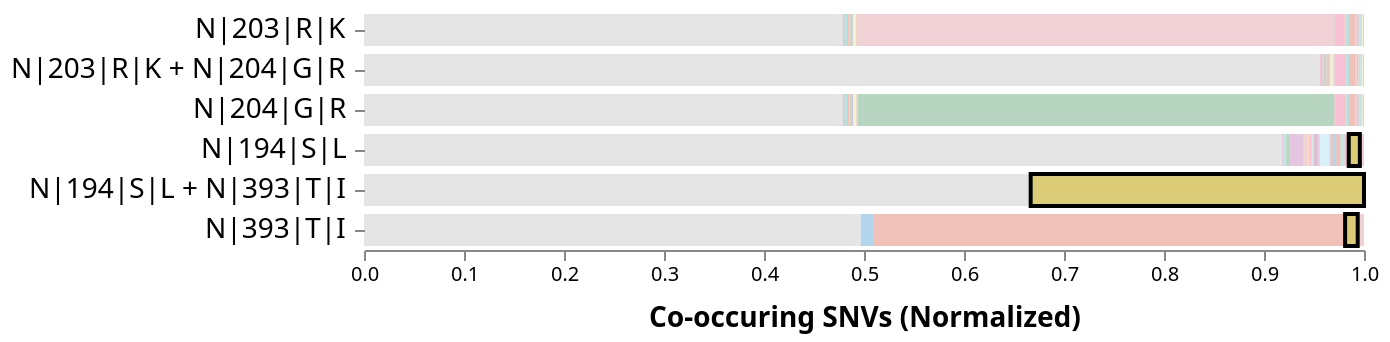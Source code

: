{
  "$schema": "https://vega.github.io/schema/vega/v5.json",
  "description": "A basic stacked bar chart example.",
  "width": 500,
  "padding": 5,
  "autosize": "pad",

  "signals": [
    { "name": "rangeStep", "value": 20 },
    { "name": "innerPadding", "value": 0.2 },
    { "name": "outerPadding", "value": 0.1 },
    { "name": "stackOffset", "value": "normalize" },
    { "name": "xLabel", "value": "Co-occuring SNVs (Normalized)" },
    { "name": "xFormat", "value": "s" },
    {
      "name": "hoverGroup",
      "value": null,
      "on": [
        {
          "events": "@combibars:mouseover!",
          "update": "{group: datum.snv}"
        },
        {
          "events": "@combibars:mouseout!",
          "update": "null"
        }
      ]
    },
    { "name": "height", "update": "yExtent[1]" },
    {
      "name": "clearGroup",
      "value": true,
      "comment": "If clicking on anything but a combi bar, then clear the selection (by clearing the 'selection' data object)",
      "on": [
        {
          "events": "mouseup[!event.item]",
          "update": "true",
          "force": true
        }
      ]
    },
    {
      "name": "shiftGroup",
      "value": false,
      "comment": "Track whether or not the shift key is pressed. Used to select multiple combis by holding down shift before clicking",
      "on": [
        {
          "events": "@combibars:click",
          "update": "event.shiftKey",
          "force": true
        }
      ]
    },
    {
      "name": "clickedGroups",
      "value": null,
      "comment": "Track clicks on the combi bars, for selection purposes",
      "on": [
        {
          "events": "@combibars:click",
          "update": "{group: datum.snv}",
          "force": true
        }
      ]
    }
  ],

  "data": [
    {
      "name": "selectedGroups",
      "values": [
        {"group": "N|62|E|V"}
      ],
      "on": [
        { "trigger": "clearGroup", "remove": true },
        { "trigger": "!shiftGroup", "remove": true },
        { "trigger": "!shiftGroup && clickedGroups", "insert": "clickedGroups" },
        { "trigger": "shiftGroup && clickedGroups", "toggle": "clickedGroups" }
      ]
    },
    {
      "name": "cooccurrence_data",
      "format": {
        "parse": {
          "combi": "string",
          "snv": "string",
          "count": "number"
        }
      },
      "values": [{"combi":"N|203|R|K","snv":"None","color":"#AAA","count":2084},{"combi":"N|203|R|K","snv":"N|204|G|R","color":"#cc6677","count":2077},{"combi":"N|203|R|K","snv":"N|292|I|T","color":"#cc3311","count":25},{"combi":"N|203|R|K","snv":"N|366|T|I","color":"#009988","count":2},{"combi":"N|203|R|K","snv":"N|151|P|S","color":"#ee3377","count":1},{"combi":"N|203|R|K","snv":"N|191|R|L","color":"#44aa99","count":1},{"combi":"N|203|R|K","snv":"N|193|S|I","color":"#ddcc77","count":13},{"combi":"N|203|R|K","snv":"N|30|G|R","color":"#cc6677","count":7},{"combi":"N|203|R|K","snv":"N|232|S|T","color":"#ddcc77","count":1},{"combi":"N|203|R|K","snv":"N|187|S|L","color":"#cc6677","count":1},{"combi":"N|203|R|K","snv":"N|243|G|C","color":"#44aa99","count":3},{"combi":"N|203|R|K","snv":"N|80|P|S","color":"#aa4499","count":1},{"combi":"N|203|R|K","snv":"N|300|H|Q","color":"#44aa99","count":1},{"combi":"N|203|R|K","snv":"N|103|D|Y","color":"#ddcc77","count":1},{"combi":"N|203|R|K","snv":"N|169|K|R","color":"#cc3311","count":4},{"combi":"N|203|R|K","snv":"N|185|R|C","color":"#332288","count":1},{"combi":"N|203|R|K","snv":"N|416|S|L","color":"#ddcc77","count":1},{"combi":"N|203|R|K","snv":"N|144|D|H","color":"#999933","count":1},{"combi":"N|203|R|K","snv":"N|182|A|S","color":"#009988","count":4},{"combi":"N|203|R|K","snv":"N|229|Q|H","color":"#ee3377","count":41},{"combi":"N|203|R|K","snv":"N|24|T|I","color":"#aa4499","count":1},{"combi":"N|203|R|K","snv":"N|37|S|L","color":"#aa4499","count":1},{"combi":"N|203|R|K","snv":"N|208|A|G","color":"#cc3311","count":1},{"combi":"N|203|R|K","snv":"N|156|A|S","color":"#117733","count":3},{"combi":"N|203|R|K","snv":"N|385|R|I","color":"#999933","count":1},{"combi":"N|203|R|K","snv":"N|93|R|L","color":"#44aa99","count":1},{"combi":"N|203|R|K","snv":"N|271|T|I","color":"#ee3377","count":1},{"combi":"N|203|R|K","snv":"N|14|R|H","color":"#009988","count":5},{"combi":"N|203|R|K","snv":"N|199|P|S","color":"#999933","count":1},{"combi":"N|203|R|K","snv":"N|329|T|M","color":"#aa4499","count":2},{"combi":"N|203|R|K","snv":"N|151|P|L","color":"#cc3311","count":8},{"combi":"N|203|R|K","snv":"N|334|T|I","color":"#332288","count":1},{"combi":"N|203|R|K","snv":"N|119|A|V","color":"#0077bb","count":1},{"combi":"N|203|R|K","snv":"N|373|K|N","color":"#33bbee","count":2},{"combi":"N|203|R|K","snv":"N|46|P|S","color":"#332288","count":1},{"combi":"N|203|R|K","snv":"N|155|A|V","color":"#44aa99","count":3},{"combi":"N|203|R|K","snv":"N|294|Q|L","color":"#ee3377","count":2},{"combi":"N|203|R|K","snv":"N|134|A|V","color":"#882255","count":3},{"combi":"N|203|R|K","snv":"N|251|A|S","color":"#33bbee","count":1},{"combi":"N|203|R|K","snv":"N|202|S|C","color":"#ee7733","count":1},{"combi":"N|203|R|K","snv":"N|202|S|T","color":"#88ccee","count":1},{"combi":"N|203|R|K","snv":"N|325|T|I","color":"#117733","count":3},{"combi":"N|203|R|K","snv":"N|238|G|S","color":"#cc3311","count":5},{"combi":"N|203|R|K","snv":"N|139|L|F","color":"#009988","count":3},{"combi":"N|203|R|K","snv":"N|382|L|S","color":"#ee3377","count":1},{"combi":"N|203|R|K","snv":"N|76|T|I","color":"#44aa99","count":1},{"combi":"N|203|R|K","snv":"N|386|Q|H","color":"#ddcc77","count":2},{"combi":"N|203|R|K","snv":"N|144|D|Y","color":"#cc6677","count":1},{"combi":"N|203|R|K","snv":"N|19|G|E","color":"#cc6677","count":1},{"combi":"N|203|R|K","snv":"N|326|P|L","color":"#999933","count":1},{"combi":"N|203|R|K","snv":"N|398|A|V","color":"#ddcc77","count":1},{"combi":"N|203|R|K","snv":"N|122|P|H","color":"#ee3377","count":4},{"combi":"N|203|R|K","snv":"N|377|D|Y","color":"#44aa99","count":6},{"combi":"N|203|R|K","snv":"N|326|P|S","color":"#ddcc77","count":1},{"combi":"N|203|R|K","snv":"N|212|G|V","color":"#009988","count":1},{"combi":"N|203|R|K","snv":"N|210|M|I","color":"#cc6677","count":2},{"combi":"N|203|R|K","snv":"N|145|H|Y","color":"#aa4499","count":2},{"combi":"N|203|R|K","snv":"N|251|A|V","color":"#009988","count":9},{"combi":"N|203|R|K","snv":"N|362|T|I","color":"#999933","count":1},{"combi":"N|203|R|K","snv":"N|195|R|T","color":"#cc3311","count":1},{"combi":"N|203|R|K + N|204|G|R","snv":"None","color":"#AAA","count":4154},{"combi":"N|203|R|K + N|204|G|R","snv":"N|292|I|T","color":"#cc3311","count":25},{"combi":"N|203|R|K + N|204|G|R","snv":"N|366|T|I","color":"#009988","count":2},{"combi":"N|203|R|K + N|204|G|R","snv":"N|151|P|S","color":"#ee3377","count":1},{"combi":"N|203|R|K + N|204|G|R","snv":"N|191|R|L","color":"#44aa99","count":1},{"combi":"N|203|R|K + N|204|G|R","snv":"N|193|S|I","color":"#ddcc77","count":13},{"combi":"N|203|R|K + N|204|G|R","snv":"N|30|G|R","color":"#cc6677","count":7},{"combi":"N|203|R|K + N|204|G|R","snv":"N|187|S|L","color":"#cc6677","count":1},{"combi":"N|203|R|K + N|204|G|R","snv":"N|243|G|C","color":"#44aa99","count":3},{"combi":"N|203|R|K + N|204|G|R","snv":"N|80|P|S","color":"#aa4499","count":1},{"combi":"N|203|R|K + N|204|G|R","snv":"N|300|H|Q","color":"#44aa99","count":1},{"combi":"N|203|R|K + N|204|G|R","snv":"N|103|D|Y","color":"#ddcc77","count":1},{"combi":"N|203|R|K + N|204|G|R","snv":"N|169|K|R","color":"#cc3311","count":4},{"combi":"N|203|R|K + N|204|G|R","snv":"N|185|R|C","color":"#332288","count":1},{"combi":"N|203|R|K + N|204|G|R","snv":"N|416|S|L","color":"#ddcc77","count":1},{"combi":"N|203|R|K + N|204|G|R","snv":"N|144|D|H","color":"#999933","count":1},{"combi":"N|203|R|K + N|204|G|R","snv":"N|229|Q|H","color":"#ee3377","count":41},{"combi":"N|203|R|K + N|204|G|R","snv":"N|182|A|S","color":"#009988","count":3},{"combi":"N|203|R|K + N|204|G|R","snv":"N|24|T|I","color":"#aa4499","count":1},{"combi":"N|203|R|K + N|204|G|R","snv":"N|208|A|G","color":"#cc3311","count":1},{"combi":"N|203|R|K + N|204|G|R","snv":"N|156|A|S","color":"#117733","count":3},{"combi":"N|203|R|K + N|204|G|R","snv":"N|385|R|I","color":"#999933","count":1},{"combi":"N|203|R|K + N|204|G|R","snv":"N|93|R|L","color":"#44aa99","count":1},{"combi":"N|203|R|K + N|204|G|R","snv":"N|271|T|I","color":"#ee3377","count":1},{"combi":"N|203|R|K + N|204|G|R","snv":"N|14|R|H","color":"#009988","count":5},{"combi":"N|203|R|K + N|204|G|R","snv":"N|199|P|S","color":"#999933","count":1},{"combi":"N|203|R|K + N|204|G|R","snv":"N|329|T|M","color":"#aa4499","count":2},{"combi":"N|203|R|K + N|204|G|R","snv":"N|151|P|L","color":"#cc3311","count":8},{"combi":"N|203|R|K + N|204|G|R","snv":"N|334|T|I","color":"#332288","count":1},{"combi":"N|203|R|K + N|204|G|R","snv":"N|119|A|V","color":"#0077bb","count":1},{"combi":"N|203|R|K + N|204|G|R","snv":"N|373|K|N","color":"#33bbee","count":2},{"combi":"N|203|R|K + N|204|G|R","snv":"N|46|P|S","color":"#332288","count":1},{"combi":"N|203|R|K + N|204|G|R","snv":"N|155|A|V","color":"#44aa99","count":3},{"combi":"N|203|R|K + N|204|G|R","snv":"N|294|Q|L","color":"#ee3377","count":2},{"combi":"N|203|R|K + N|204|G|R","snv":"N|134|A|V","color":"#882255","count":3},{"combi":"N|203|R|K + N|204|G|R","snv":"N|251|A|S","color":"#33bbee","count":1},{"combi":"N|203|R|K + N|204|G|R","snv":"N|202|S|C","color":"#ee7733","count":1},{"combi":"N|203|R|K + N|204|G|R","snv":"N|202|S|T","color":"#88ccee","count":1},{"combi":"N|203|R|K + N|204|G|R","snv":"N|325|T|I","color":"#117733","count":3},{"combi":"N|203|R|K + N|204|G|R","snv":"N|238|G|S","color":"#cc3311","count":5},{"combi":"N|203|R|K + N|204|G|R","snv":"N|139|L|F","color":"#009988","count":3},{"combi":"N|203|R|K + N|204|G|R","snv":"N|382|L|S","color":"#ee3377","count":1},{"combi":"N|203|R|K + N|204|G|R","snv":"N|76|T|I","color":"#44aa99","count":1},{"combi":"N|203|R|K + N|204|G|R","snv":"N|386|Q|H","color":"#ddcc77","count":2},{"combi":"N|203|R|K + N|204|G|R","snv":"N|144|D|Y","color":"#cc6677","count":1},{"combi":"N|203|R|K + N|204|G|R","snv":"N|19|G|E","color":"#cc6677","count":1},{"combi":"N|203|R|K + N|204|G|R","snv":"N|326|P|L","color":"#999933","count":1},{"combi":"N|203|R|K + N|204|G|R","snv":"N|398|A|V","color":"#ddcc77","count":1},{"combi":"N|203|R|K + N|204|G|R","snv":"N|122|P|H","color":"#ee3377","count":4},{"combi":"N|203|R|K + N|204|G|R","snv":"N|377|D|Y","color":"#44aa99","count":6},{"combi":"N|203|R|K + N|204|G|R","snv":"N|326|P|S","color":"#ddcc77","count":1},{"combi":"N|203|R|K + N|204|G|R","snv":"N|212|G|V","color":"#009988","count":1},{"combi":"N|203|R|K + N|204|G|R","snv":"N|210|M|I","color":"#cc6677","count":2},{"combi":"N|203|R|K + N|204|G|R","snv":"N|145|H|Y","color":"#aa4499","count":2},{"combi":"N|203|R|K + N|204|G|R","snv":"N|251|A|V","color":"#009988","count":9},{"combi":"N|203|R|K + N|204|G|R","snv":"N|362|T|I","color":"#999933","count":1},{"combi":"N|203|R|K + N|204|G|R","snv":"N|195|R|T","color":"#cc3311","count":1},{"combi":"N|204|G|R","snv":"N|203|R|K","color":"#117733","count":2077},{"combi":"N|204|G|R","snv":"None","color":"#AAA","count":2084},{"combi":"N|204|G|R","snv":"N|292|I|T","color":"#cc3311","count":25},{"combi":"N|204|G|R","snv":"N|366|T|I","color":"#009988","count":2},{"combi":"N|204|G|R","snv":"N|151|P|S","color":"#ee3377","count":1},{"combi":"N|204|G|R","snv":"N|185|R|C","color":"#332288","count":3},{"combi":"N|204|G|R","snv":"N|191|R|L","color":"#44aa99","count":1},{"combi":"N|204|G|R","snv":"N|193|S|I","color":"#ddcc77","count":13},{"combi":"N|204|G|R","snv":"N|30|G|R","color":"#cc6677","count":7},{"combi":"N|204|G|R","snv":"N|187|S|L","color":"#cc6677","count":1},{"combi":"N|204|G|R","snv":"N|243|G|C","color":"#44aa99","count":3},{"combi":"N|204|G|R","snv":"N|80|P|S","color":"#aa4499","count":1},{"combi":"N|204|G|R","snv":"N|300|H|Q","color":"#44aa99","count":1},{"combi":"N|204|G|R","snv":"N|103|D|Y","color":"#ddcc77","count":1},{"combi":"N|204|G|R","snv":"N|169|K|R","color":"#cc3311","count":4},{"combi":"N|204|G|R","snv":"N|416|S|L","color":"#ddcc77","count":1},{"combi":"N|204|G|R","snv":"N|144|D|H","color":"#999933","count":1},{"combi":"N|204|G|R","snv":"N|229|Q|H","color":"#ee3377","count":41},{"combi":"N|204|G|R","snv":"N|182|A|S","color":"#009988","count":3},{"combi":"N|204|G|R","snv":"N|24|T|I","color":"#aa4499","count":1},{"combi":"N|204|G|R","snv":"N|208|A|G","color":"#cc3311","count":1},{"combi":"N|204|G|R","snv":"N|156|A|S","color":"#117733","count":3},{"combi":"N|204|G|R","snv":"N|385|R|I","color":"#999933","count":1},{"combi":"N|204|G|R","snv":"N|9|Q|H","color":"#cc6677","count":1},{"combi":"N|204|G|R","snv":"N|93|R|L","color":"#44aa99","count":1},{"combi":"N|204|G|R","snv":"N|271|T|I","color":"#ee3377","count":1},{"combi":"N|204|G|R","snv":"N|14|R|H","color":"#009988","count":5},{"combi":"N|204|G|R","snv":"N|199|P|S","color":"#999933","count":1},{"combi":"N|204|G|R","snv":"N|329|T|M","color":"#aa4499","count":2},{"combi":"N|204|G|R","snv":"N|151|P|L","color":"#cc3311","count":8},{"combi":"N|204|G|R","snv":"N|334|T|I","color":"#332288","count":1},{"combi":"N|204|G|R","snv":"N|119|A|V","color":"#0077bb","count":1},{"combi":"N|204|G|R","snv":"N|373|K|N","color":"#33bbee","count":2},{"combi":"N|204|G|R","snv":"N|46|P|S","color":"#332288","count":1},{"combi":"N|204|G|R","snv":"N|155|A|V","color":"#44aa99","count":3},{"combi":"N|204|G|R","snv":"N|294|Q|L","color":"#ee3377","count":2},{"combi":"N|204|G|R","snv":"N|134|A|V","color":"#882255","count":3},{"combi":"N|204|G|R","snv":"N|251|A|S","color":"#33bbee","count":1},{"combi":"N|204|G|R","snv":"N|202|S|C","color":"#ee7733","count":1},{"combi":"N|204|G|R","snv":"N|202|S|T","color":"#88ccee","count":1},{"combi":"N|204|G|R","snv":"N|325|T|I","color":"#117733","count":3},{"combi":"N|204|G|R","snv":"N|238|G|S","color":"#cc3311","count":5},{"combi":"N|204|G|R","snv":"N|139|L|F","color":"#009988","count":3},{"combi":"N|204|G|R","snv":"N|382|L|S","color":"#ee3377","count":1},{"combi":"N|204|G|R","snv":"N|76|T|I","color":"#44aa99","count":1},{"combi":"N|204|G|R","snv":"N|386|Q|H","color":"#ddcc77","count":2},{"combi":"N|204|G|R","snv":"N|144|D|Y","color":"#cc6677","count":1},{"combi":"N|204|G|R","snv":"N|19|G|E","color":"#cc6677","count":1},{"combi":"N|204|G|R","snv":"N|326|P|L","color":"#999933","count":1},{"combi":"N|204|G|R","snv":"N|398|A|V","color":"#ddcc77","count":1},{"combi":"N|204|G|R","snv":"N|122|P|H","color":"#ee3377","count":4},{"combi":"N|204|G|R","snv":"N|377|D|Y","color":"#44aa99","count":6},{"combi":"N|204|G|R","snv":"N|326|P|S","color":"#ddcc77","count":1},{"combi":"N|204|G|R","snv":"N|212|G|V","color":"#009988","count":1},{"combi":"N|204|G|R","snv":"N|210|M|I","color":"#cc6677","count":2},{"combi":"N|204|G|R","snv":"N|145|H|Y","color":"#aa4499","count":2},{"combi":"N|204|G|R","snv":"N|251|A|V","color":"#009988","count":9},{"combi":"N|204|G|R","snv":"N|362|T|I","color":"#999933","count":1},{"combi":"N|204|G|R","snv":"N|195|R|T","color":"#cc3311","count":1},{"combi":"N|194|S|L","snv":"None","color":"#AAA","count":662},{"combi":"N|194|S|L","snv":"N|34|G|W","color":"#cc3311","count":1},{"combi":"N|194|S|L","snv":"N|365|P|L","color":"#0077bb","count":2},{"combi":"N|194|S|L","snv":"N|62|E|V","color":"#ddcc77","count":8},{"combi":"N|194|S|L","snv":"N|413|S|I","color":"#88ccee","count":1},{"combi":"N|194|S|L","snv":"N|251|A|S","color":"#33bbee","count":1},{"combi":"N|194|S|L","snv":"N|205|T|I","color":"#aa4499","count":10},{"combi":"N|194|S|L","snv":"N|343|D|Y","color":"#cc6677","count":1},{"combi":"N|194|S|L","snv":"N|367|E|D","color":"#cc3311","count":3},{"combi":"N|194|S|L","snv":"N|234|M|I","color":"#cc6677","count":2},{"combi":"N|194|S|L","snv":"N|282|T|I","color":"#882255","count":2},{"combi":"N|194|S|L","snv":"N|383|P|S","color":"#44aa99","count":1},{"combi":"N|194|S|L","snv":"N|20|P|L","color":"#999933","count":1},{"combi":"N|194|S|L","snv":"N|348|D|H","color":"#0077bb","count":1},{"combi":"N|194|S|L","snv":"N|377|D|Y","color":"#44aa99","count":2},{"combi":"N|194|S|L","snv":"N|270|V|L","color":"#ee7733","count":1},{"combi":"N|194|S|L","snv":"N|7|Q|K","color":"#ddcc77","count":1},{"combi":"N|194|S|L","snv":"N|289|Q|H","color":"#aa4499","count":1},{"combi":"N|194|S|L","snv":"N|9|Q|H","color":"#cc6677","count":2},{"combi":"N|194|S|L","snv":"N|393|T|I","color":"#ee3377","count":2},{"combi":"N|194|S|L","snv":"N|334|T|K","color":"#88ccee","count":7},{"combi":"N|194|S|L","snv":"N|239|Q|L","color":"#ee3377","count":1},{"combi":"N|194|S|L","snv":"N|128|D|H","color":"#44aa99","count":2},{"combi":"N|194|S|L","snv":"N|142|P|S","color":"#117733","count":2},{"combi":"N|194|S|L","snv":"N|238|G|C","color":"#ee7733","count":2},{"combi":"N|194|S|L","snv":"N|119|A|S","color":"#aa4499","count":1},{"combi":"N|194|S|L","snv":"N|329|T|M","color":"#aa4499","count":1},{"combi":"N|194|S|L + N|393|T|I","snv":"N|62|E|V","color":"#ddcc77","count":2},{"combi":"N|194|S|L + N|393|T|I","snv":"None","color":"#AAA","count":4},{"combi":"N|393|T|I","snv":"N|208|A|G","color":"#cc3311","count":75},{"combi":"N|393|T|I","snv":"None","color":"#AAA","count":79},{"combi":"N|393|T|I","snv":"N|63|D|N","color":"#cc6677","count":1},{"combi":"N|393|T|I","snv":"N|62|E|V","color":"#ddcc77","count":2},{"combi":"N|393|T|I","snv":"N|194|S|L","color":"#0077bb","count":2}],
      "transform": [
        {
          "type": "stack",
          "groupby": ["combi"],
          "sort": { "field": "snv" },
          "field": "count",
          "offset": { "signal": "stackOffset" }
        }
      ]
    },
    {
      "name": "combi_bars",
      "source": "cooccurrence_data",
      "transform": [
        {
          "type": "aggregate",
          "groupby": ["combi"]
        },
        {
          "type": "formula",
          "as": "span",
          "expr": "rangeStep * bandspace(1, innerPadding, outerPadding)"
        },
        {
          "type": "stack",
          "field": "span"
        },
        {
          "type": "extent",
          "field": "y1",
          "signal": "yExtent"
        }
      ]
    }
  ],

  "scales": [
    {
      "name": "yscale",
      "type": "band",
      "round": true,
      "range": { "step": { "signal": "rangeStep" } },
      "domain": { "data": "combi_bars", "field": "combi" },
      "paddingInner": { "signal": "innerPadding" },
      "paddingOuter": { "signal": "outerPadding" }
    },
    {
      "name": "xscale",
      "type": "linear",
      "range": "width",
      "nice": true,
      "zero": true,
      "domain": { "data": "cooccurrence_data", "field": "y1" }
    }
  ],

  "axes": [
    {
      "orient": "bottom",
      "scale": "xscale",
      "zindex": 1,
      "format": { "signal": "xFormat" },

      "title": { "signal": "xLabel" },
      "titleFontSize": 14,
      "titlePadding": 10
    },
    {
      "orient": "left",
      "scale": "yscale",
      "domain": false,
      "zindex": 1,
      "labelFontSize": 14,
      "labelLimit": 200,
      "labelPadding": 4
    }
  ],

  "marks": [
    {
      "name": "layer0",
      "type": "group",
      "encode": {
        "update": {
          "width": {"signal": "width"},
          "height": {"signal": "height"}
        }
      },
      "marks": [
        {
          "name": "combibars",
          "type": "rect",
          "from": { "data": "cooccurrence_data" },
          "encode": {
            "enter": {
              "strokeWidth": { "value": 2 },
              "fill": {"field": "color"},
              "tooltip": {
                "signal": "{title: datum.combi, 'Co-occurring SNV': datum.snv, 'Count': datum.count}"
              }
            },
            "update": {
              "y": { "scale": "yscale", "field": "combi" },
              "height": { "scale": "yscale", "band": 1 },
              "x": { "scale": "xscale", "field": "y1" },
              "x2": { "scale": "xscale", "field": "y0" },
              "fillOpacity": [
                {
                  "test": "hoverGroup && hoverGroup.group == datum.snv",
                  "value": 0.7
                },
                {
                  "test": "!length(data('selectedGroups')) || indata('selectedGroups', 'group', datum.snv)",
                  "value": 1.0
                },
                { "value": 0.3 }
              ],
              "stroke": [
                {
                  "test": "hoverGroup && hoverGroup.group == datum.snv",
                  "value": "#333"
                },
                {
                  "test": "indata('selectedGroups', 'group', datum.snv)",
                  "value": "#000"
                },
                { "value": "transparent" }
              ],
              "strokeDash": [
                {
                  "test": "hoverGroup && hoverGroup.group == datum.snv",
                  "value": [4, 4]
                },
                {"value": [0, 0]}
              ],
              "zindex": [
                {
                  "test": "hoverGroup && hoverGroup.group == datum.snv",
                  "value": 4
                },
                {
                  "test": "indata('selectedGroups', 'group', datum.snv)",
                  "value": 3
                },
                { "value": 1 }
              ]
            }
          }
        }
      ]
    }
  ]
}
